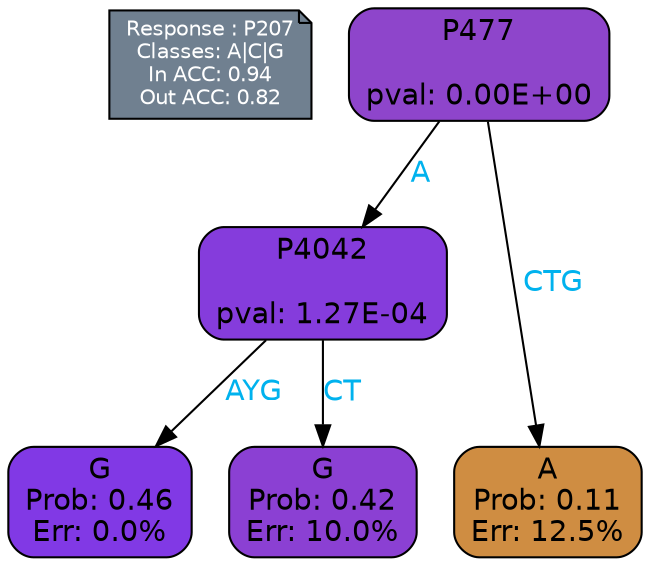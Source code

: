 digraph Tree {
node [shape=box, style="filled, rounded", color="black", fontname=helvetica] ;
graph [ranksep=equally, splines=polylines, bgcolor=transparent, dpi=600] ;
edge [fontname=helvetica] ;
LEGEND [label="Response : P207
Classes: A|C|G
In ACC: 0.94
Out ACC: 0.82
",shape=note,align=left,style=filled,fillcolor="slategray",fontcolor="white",fontsize=10];1 [label="P477

pval: 0.00E+00", fillcolor="#8e45cb"] ;
2 [label="P4042

pval: 1.27E-04", fillcolor="#853cdc"] ;
3 [label="G
Prob: 0.46
Err: 0.0%", fillcolor="#8139e5"] ;
4 [label="G
Prob: 0.42
Err: 10.0%", fillcolor="#8b40d3"] ;
5 [label="A
Prob: 0.11
Err: 12.5%", fillcolor="#cf8d42"] ;
1 -> 2 [label="A",fontcolor=deepskyblue2] ;
1 -> 5 [label="CTG",fontcolor=deepskyblue2] ;
2 -> 3 [label="AYG",fontcolor=deepskyblue2] ;
2 -> 4 [label="CT",fontcolor=deepskyblue2] ;
{rank = same; 3;4;5;}{rank = same; LEGEND;1;}}